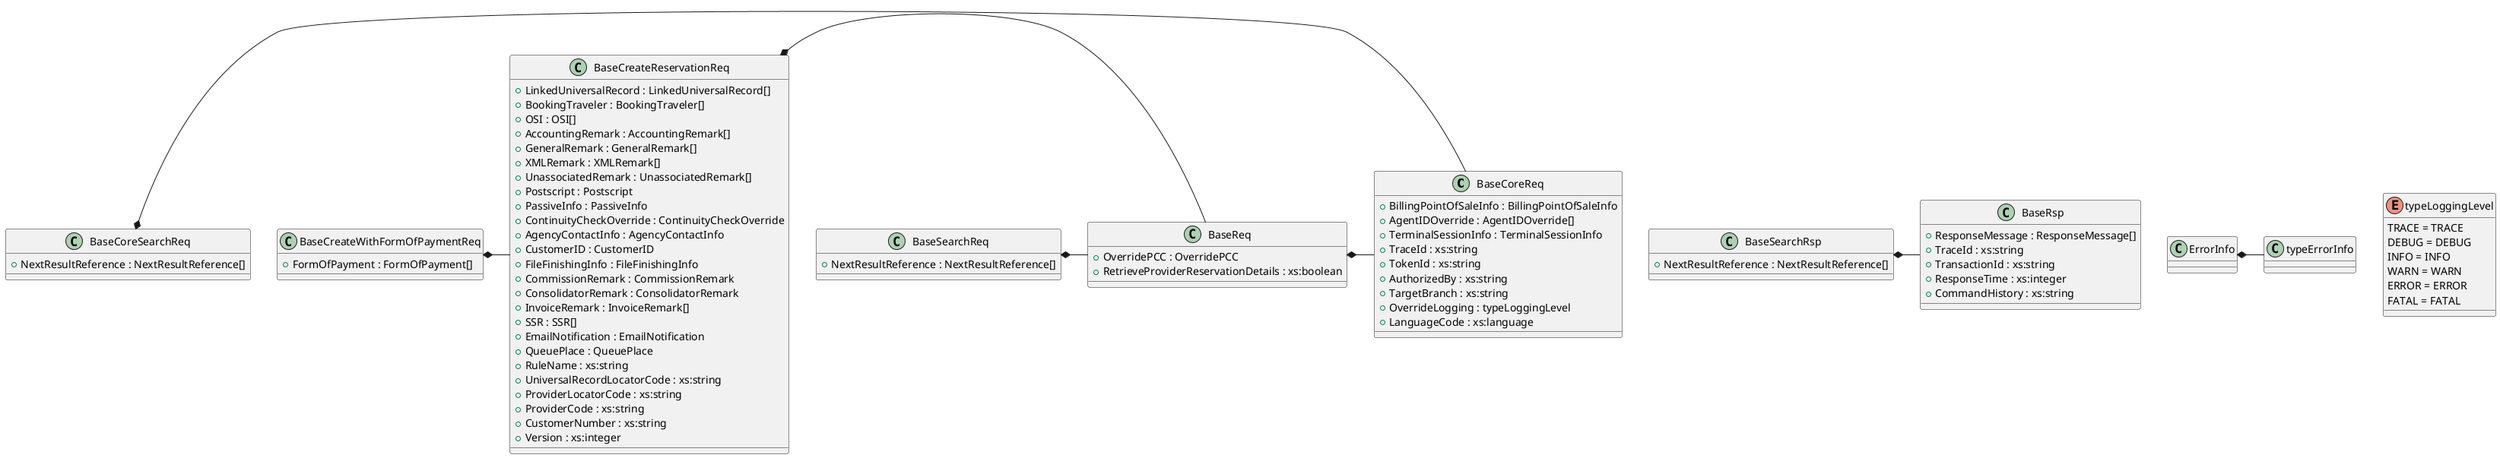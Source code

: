 @startuml

class BaseCoreReq {
    +BillingPointOfSaleInfo : BillingPointOfSaleInfo
    +AgentIDOverride : AgentIDOverride[]
    +TerminalSessionInfo : TerminalSessionInfo
    +TraceId : xs:string
    +TokenId : xs:string
    +AuthorizedBy : xs:string
    +TargetBranch : xs:string
    +OverrideLogging : typeLoggingLevel
    +LanguageCode : xs:language
}
class BaseCoreSearchReq {
    +NextResultReference : NextResultReference[]
}
BaseCoreSearchReq *- BaseCoreReq
class BaseCreateReservationReq {
    +LinkedUniversalRecord : LinkedUniversalRecord[]
    +BookingTraveler : BookingTraveler[]
    +OSI : OSI[]
    +AccountingRemark : AccountingRemark[]
    +GeneralRemark : GeneralRemark[]
    +XMLRemark : XMLRemark[]
    +UnassociatedRemark : UnassociatedRemark[]
    +Postscript : Postscript
    +PassiveInfo : PassiveInfo
    +ContinuityCheckOverride : ContinuityCheckOverride
    +AgencyContactInfo : AgencyContactInfo
    +CustomerID : CustomerID
    +FileFinishingInfo : FileFinishingInfo
    +CommissionRemark : CommissionRemark
    +ConsolidatorRemark : ConsolidatorRemark
    +InvoiceRemark : InvoiceRemark[]
    +SSR : SSR[]
    +EmailNotification : EmailNotification
    +QueuePlace : QueuePlace
    +RuleName : xs:string
    +UniversalRecordLocatorCode : xs:string
    +ProviderLocatorCode : xs:string
    +ProviderCode : xs:string
    +CustomerNumber : xs:string
    +Version : xs:integer
}
BaseCreateReservationReq *- BaseReq
class BaseCreateWithFormOfPaymentReq {
    +FormOfPayment : FormOfPayment[]
}
BaseCreateWithFormOfPaymentReq *- BaseCreateReservationReq
class BaseReq {
    +OverridePCC : OverridePCC
    +RetrieveProviderReservationDetails : xs:boolean
}
BaseReq *- BaseCoreReq
class BaseRsp {
    +ResponseMessage : ResponseMessage[]
    +TraceId : xs:string
    +TransactionId : xs:string
    +ResponseTime : xs:integer
    +CommandHistory : xs:string
}
class BaseSearchReq {
    +NextResultReference : NextResultReference[]
}
BaseSearchReq *- BaseReq
class BaseSearchRsp {
    +NextResultReference : NextResultReference[]
}
BaseSearchRsp *- BaseRsp
class ErrorInfo {
}
ErrorInfo *- typeErrorInfo
enum typeLoggingLevel {
    TRACE = TRACE
    DEBUG = DEBUG
    INFO = INFO
    WARN = WARN
    ERROR = ERROR
    FATAL = FATAL
}

@enduml
